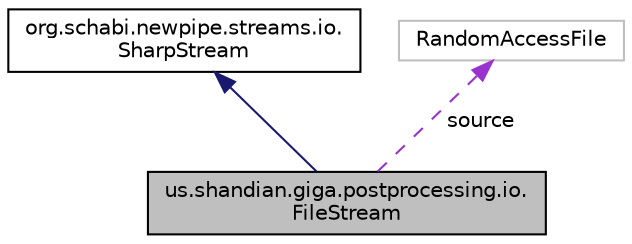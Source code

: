 digraph "us.shandian.giga.postprocessing.io.FileStream"
{
 // LATEX_PDF_SIZE
  edge [fontname="Helvetica",fontsize="10",labelfontname="Helvetica",labelfontsize="10"];
  node [fontname="Helvetica",fontsize="10",shape=record];
  Node2 [label="us.shandian.giga.postprocessing.io.\lFileStream",height=0.2,width=0.4,color="black", fillcolor="grey75", style="filled", fontcolor="black",tooltip=" "];
  Node3 -> Node2 [dir="back",color="midnightblue",fontsize="10",style="solid",fontname="Helvetica"];
  Node3 [label="org.schabi.newpipe.streams.io.\lSharpStream",height=0.2,width=0.4,color="black", fillcolor="white", style="filled",URL="$classorg_1_1schabi_1_1newpipe_1_1streams_1_1io_1_1_sharp_stream.html",tooltip=" "];
  Node4 -> Node2 [dir="back",color="darkorchid3",fontsize="10",style="dashed",label=" source" ,fontname="Helvetica"];
  Node4 [label="RandomAccessFile",height=0.2,width=0.4,color="grey75", fillcolor="white", style="filled",tooltip=" "];
}
